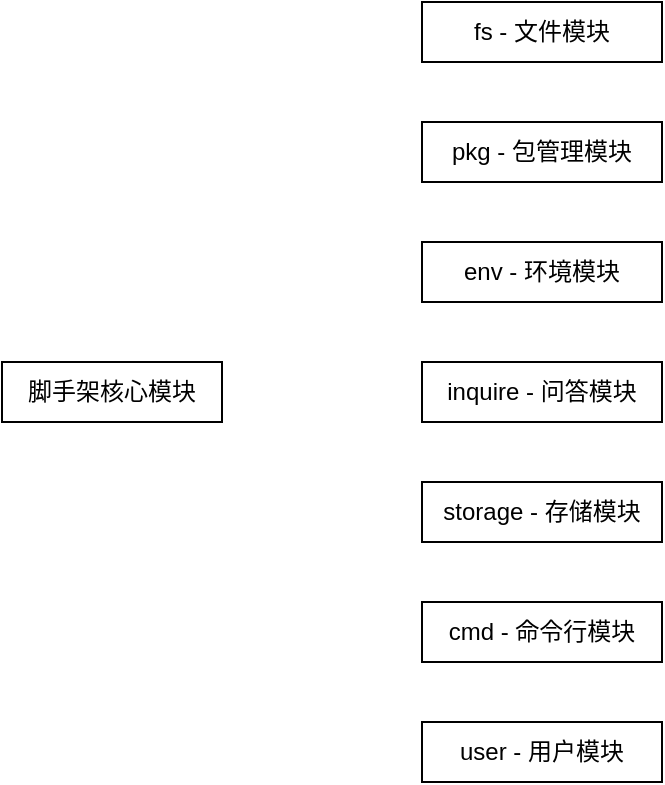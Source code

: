 <mxfile>
    <diagram id="VP3tqLTv26jaMjrZ_J4n" name="Page-1">
        <mxGraphModel dx="648" dy="676" grid="1" gridSize="10" guides="1" tooltips="1" connect="1" arrows="1" fold="1" page="1" pageScale="1" pageWidth="850" pageHeight="1100" math="0" shadow="0">
            <root>
                <mxCell id="0"/>
                <mxCell id="1" parent="0"/>
                <mxCell id="2" value="fs - 文件模块" style="rounded=0;whiteSpace=wrap;html=1;" parent="1" vertex="1">
                    <mxGeometry x="380" y="270" width="120" height="30" as="geometry"/>
                </mxCell>
                <mxCell id="3" value="pkg - 包管理模块" style="rounded=0;whiteSpace=wrap;html=1;" parent="1" vertex="1">
                    <mxGeometry x="380" y="330" width="120" height="30" as="geometry"/>
                </mxCell>
                <mxCell id="4" value="env - 环境模块" style="rounded=0;whiteSpace=wrap;html=1;" parent="1" vertex="1">
                    <mxGeometry x="380" y="390" width="120" height="30" as="geometry"/>
                </mxCell>
                <mxCell id="5" value="inquire - 问答模块" style="rounded=0;whiteSpace=wrap;html=1;" parent="1" vertex="1">
                    <mxGeometry x="380" y="450" width="120" height="30" as="geometry"/>
                </mxCell>
                <mxCell id="6" value="脚手架核心模块" style="rounded=0;whiteSpace=wrap;html=1;" parent="1" vertex="1">
                    <mxGeometry x="170" y="450" width="110" height="30" as="geometry"/>
                </mxCell>
                <mxCell id="8" value="storage - 存储模块" style="rounded=0;whiteSpace=wrap;html=1;" vertex="1" parent="1">
                    <mxGeometry x="380" y="510" width="120" height="30" as="geometry"/>
                </mxCell>
                <mxCell id="9" value="cmd - 命令行模块" style="rounded=0;whiteSpace=wrap;html=1;" vertex="1" parent="1">
                    <mxGeometry x="380" y="570" width="120" height="30" as="geometry"/>
                </mxCell>
                <mxCell id="10" value="user - 用户模块" style="rounded=0;whiteSpace=wrap;html=1;" vertex="1" parent="1">
                    <mxGeometry x="380" y="630" width="120" height="30" as="geometry"/>
                </mxCell>
            </root>
        </mxGraphModel>
    </diagram>
</mxfile>
